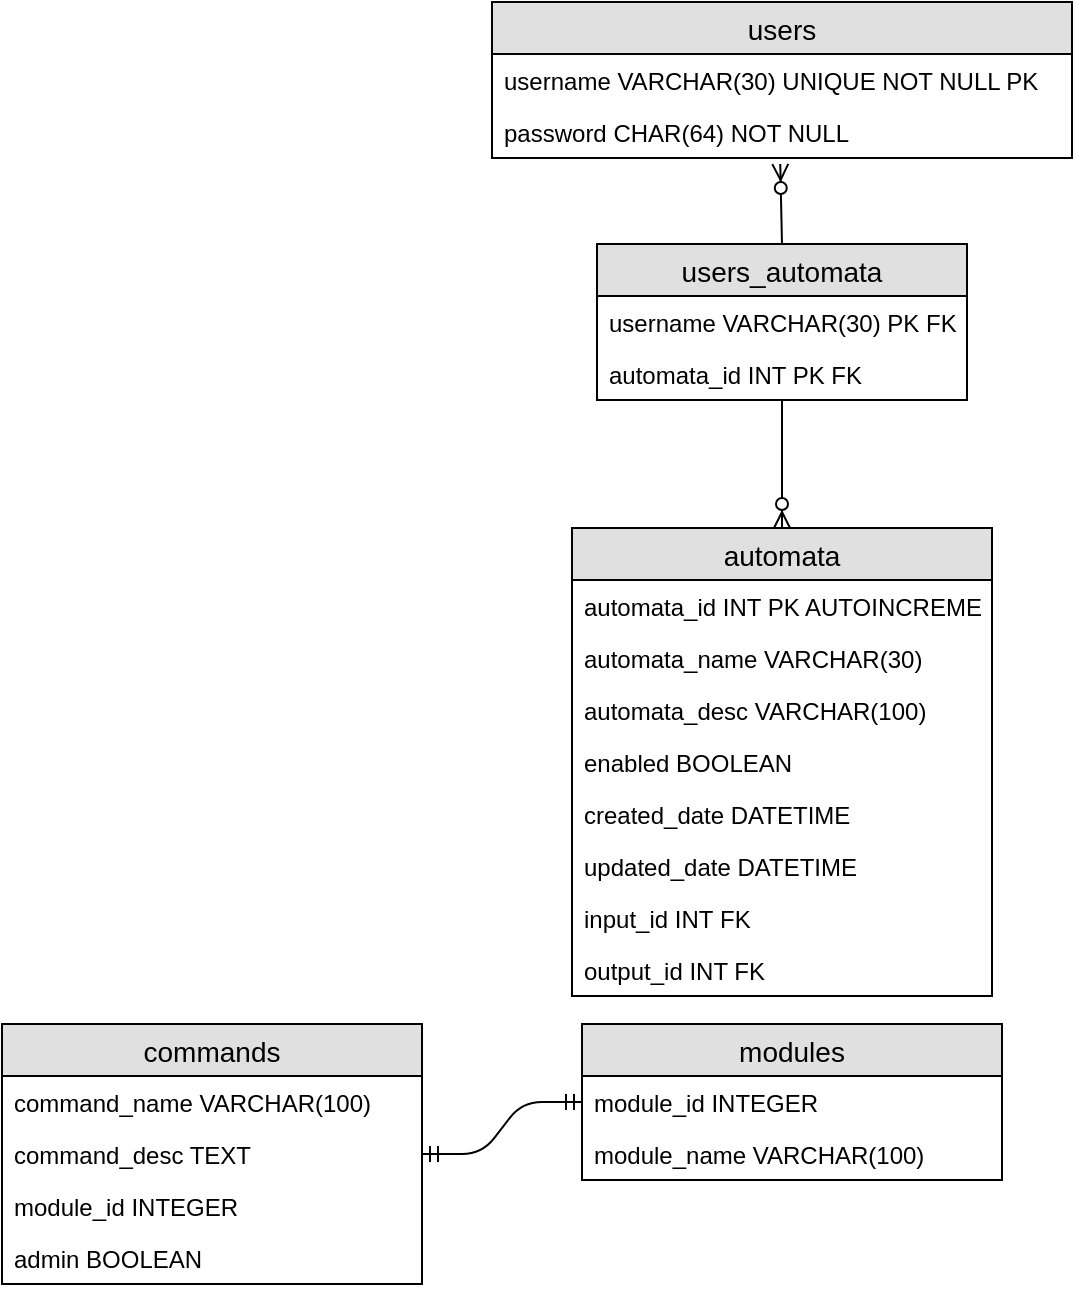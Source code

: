 <mxfile version="10.7.7" type="device"><diagram id="YfpW9o1NooS9sq10jCnv" name="Page-1"><mxGraphModel dx="1058" dy="808" grid="1" gridSize="10" guides="1" tooltips="1" connect="1" arrows="1" fold="1" page="1" pageScale="1" pageWidth="850" pageHeight="1100" background="none" math="0" shadow="0"><root><mxCell id="0"/><mxCell id="1" parent="0"/><mxCell id="XT-BzwZhQajzsgBu3vDY-1" value="users" style="swimlane;fontStyle=0;childLayout=stackLayout;horizontal=1;startSize=26;fillColor=#e0e0e0;horizontalStack=0;resizeParent=1;resizeParentMax=0;resizeLast=0;collapsible=1;marginBottom=0;swimlaneFillColor=#ffffff;align=center;fontSize=14;" parent="1" vertex="1"><mxGeometry x="285" y="49" width="290" height="78" as="geometry"/></mxCell><mxCell id="XT-BzwZhQajzsgBu3vDY-2" value="username VARCHAR(30) UNIQUE NOT NULL PK" style="text;strokeColor=none;fillColor=none;spacingLeft=4;spacingRight=4;overflow=hidden;rotatable=0;points=[[0,0.5],[1,0.5]];portConstraint=eastwest;fontSize=12;" parent="XT-BzwZhQajzsgBu3vDY-1" vertex="1"><mxGeometry y="26" width="290" height="26" as="geometry"/></mxCell><mxCell id="XT-BzwZhQajzsgBu3vDY-3" value="password CHAR(64) NOT NULL&#10;" style="text;strokeColor=none;fillColor=none;spacingLeft=4;spacingRight=4;overflow=hidden;rotatable=0;points=[[0,0.5],[1,0.5]];portConstraint=eastwest;fontSize=12;" parent="XT-BzwZhQajzsgBu3vDY-1" vertex="1"><mxGeometry y="52" width="290" height="26" as="geometry"/></mxCell><mxCell id="XT-BzwZhQajzsgBu3vDY-6" style="edgeStyle=orthogonalEdgeStyle;rounded=0;html=1;endArrow=ERzeroToMany;endFill=1;jettySize=auto;orthogonalLoop=1;exitX=0.5;exitY=0;exitDx=0;exitDy=0;entryX=0.497;entryY=1.115;entryDx=0;entryDy=0;entryPerimeter=0;" parent="1" source="XT-BzwZhQajzsgBu3vDY-8" target="XT-BzwZhQajzsgBu3vDY-3" edge="1"><mxGeometry relative="1" as="geometry"><mxPoint x="140" y="309" as="sourcePoint"/><mxPoint x="460" y="150" as="targetPoint"/><Array as="points"><mxPoint x="429" y="170"/></Array></mxGeometry></mxCell><mxCell id="XT-BzwZhQajzsgBu3vDY-7" value="" style="edgeStyle=orthogonalEdgeStyle;rounded=0;html=1;endArrow=ERzeroToMany;endFill=1;jettySize=auto;orthogonalLoop=1;entryX=0.5;entryY=0;exitX=0.5;exitY=1;entryDx=0;entryDy=0;exitDx=0;exitDy=0;" parent="1" source="XT-BzwZhQajzsgBu3vDY-8" target="XT-BzwZhQajzsgBu3vDY-12" edge="1"><mxGeometry relative="1" as="geometry"><Array as="points"><mxPoint x="430" y="300"/><mxPoint x="430" y="300"/></Array></mxGeometry></mxCell><mxCell id="XT-BzwZhQajzsgBu3vDY-8" value="users_automata" style="swimlane;fontStyle=0;childLayout=stackLayout;horizontal=1;startSize=26;fillColor=#e0e0e0;horizontalStack=0;resizeParent=1;resizeParentMax=0;resizeLast=0;collapsible=1;marginBottom=0;swimlaneFillColor=#ffffff;align=center;fontSize=14;" parent="1" vertex="1"><mxGeometry x="337.5" y="170" width="185" height="78" as="geometry"/></mxCell><mxCell id="XT-BzwZhQajzsgBu3vDY-9" value="username VARCHAR(30) PK FK" style="text;strokeColor=none;fillColor=none;spacingLeft=4;spacingRight=4;overflow=hidden;rotatable=0;points=[[0,0.5],[1,0.5]];portConstraint=eastwest;fontSize=12;" parent="XT-BzwZhQajzsgBu3vDY-8" vertex="1"><mxGeometry y="26" width="185" height="26" as="geometry"/></mxCell><mxCell id="XT-BzwZhQajzsgBu3vDY-10" value="automata_id INT PK FK" style="text;strokeColor=none;fillColor=none;spacingLeft=4;spacingRight=4;overflow=hidden;rotatable=0;points=[[0,0.5],[1,0.5]];portConstraint=eastwest;fontSize=12;" parent="XT-BzwZhQajzsgBu3vDY-8" vertex="1"><mxGeometry y="52" width="185" height="26" as="geometry"/></mxCell><mxCell id="XT-BzwZhQajzsgBu3vDY-12" value="automata" style="swimlane;fontStyle=0;childLayout=stackLayout;horizontal=1;startSize=26;fillColor=#e0e0e0;horizontalStack=0;resizeParent=1;resizeParentMax=0;resizeLast=0;collapsible=1;marginBottom=0;swimlaneFillColor=#ffffff;align=center;fontSize=14;" parent="1" vertex="1"><mxGeometry x="325" y="312" width="210" height="234" as="geometry"/></mxCell><mxCell id="XT-BzwZhQajzsgBu3vDY-13" value="automata_id INT PK AUTOINCREMENT" style="text;strokeColor=none;fillColor=none;spacingLeft=4;spacingRight=4;overflow=hidden;rotatable=0;points=[[0,0.5],[1,0.5]];portConstraint=eastwest;fontSize=12;" parent="XT-BzwZhQajzsgBu3vDY-12" vertex="1"><mxGeometry y="26" width="210" height="26" as="geometry"/></mxCell><mxCell id="XT-BzwZhQajzsgBu3vDY-14" value="automata_name VARCHAR(30) " style="text;strokeColor=none;fillColor=none;spacingLeft=4;spacingRight=4;overflow=hidden;rotatable=0;points=[[0,0.5],[1,0.5]];portConstraint=eastwest;fontSize=12;" parent="XT-BzwZhQajzsgBu3vDY-12" vertex="1"><mxGeometry y="52" width="210" height="26" as="geometry"/></mxCell><mxCell id="XT-BzwZhQajzsgBu3vDY-15" value="automata_desc VARCHAR(100)&#10;" style="text;strokeColor=none;fillColor=none;spacingLeft=4;spacingRight=4;overflow=hidden;rotatable=0;points=[[0,0.5],[1,0.5]];portConstraint=eastwest;fontSize=12;" parent="XT-BzwZhQajzsgBu3vDY-12" vertex="1"><mxGeometry y="78" width="210" height="26" as="geometry"/></mxCell><mxCell id="XT-BzwZhQajzsgBu3vDY-16" value="enabled BOOLEAN&#10;" style="text;strokeColor=none;fillColor=none;spacingLeft=4;spacingRight=4;overflow=hidden;rotatable=0;points=[[0,0.5],[1,0.5]];portConstraint=eastwest;fontSize=12;" parent="XT-BzwZhQajzsgBu3vDY-12" vertex="1"><mxGeometry y="104" width="210" height="26" as="geometry"/></mxCell><mxCell id="WNWqsLhHGON81BbW4UY7-2" value="created_date DATETIME&#10;" style="text;strokeColor=none;fillColor=none;spacingLeft=4;spacingRight=4;overflow=hidden;rotatable=0;points=[[0,0.5],[1,0.5]];portConstraint=eastwest;fontSize=12;" parent="XT-BzwZhQajzsgBu3vDY-12" vertex="1"><mxGeometry y="130" width="210" height="26" as="geometry"/></mxCell><mxCell id="WNWqsLhHGON81BbW4UY7-1" value="updated_date DATETIME&#10;" style="text;strokeColor=none;fillColor=none;spacingLeft=4;spacingRight=4;overflow=hidden;rotatable=0;points=[[0,0.5],[1,0.5]];portConstraint=eastwest;fontSize=12;" parent="XT-BzwZhQajzsgBu3vDY-12" vertex="1"><mxGeometry y="156" width="210" height="26" as="geometry"/></mxCell><mxCell id="XT-BzwZhQajzsgBu3vDY-17" value="input_id INT FK&#10;" style="text;strokeColor=none;fillColor=none;spacingLeft=4;spacingRight=4;overflow=hidden;rotatable=0;points=[[0,0.5],[1,0.5]];portConstraint=eastwest;fontSize=12;" parent="XT-BzwZhQajzsgBu3vDY-12" vertex="1"><mxGeometry y="182" width="210" height="26" as="geometry"/></mxCell><mxCell id="XT-BzwZhQajzsgBu3vDY-52" value="output_id INT FK&#10;" style="text;strokeColor=none;fillColor=none;spacingLeft=4;spacingRight=4;overflow=hidden;rotatable=0;points=[[0,0.5],[1,0.5]];portConstraint=eastwest;fontSize=12;" parent="XT-BzwZhQajzsgBu3vDY-12" vertex="1"><mxGeometry y="208" width="210" height="26" as="geometry"/></mxCell><mxCell id="XT-BzwZhQajzsgBu3vDY-53" value="commands" style="swimlane;fontStyle=0;childLayout=stackLayout;horizontal=1;startSize=26;fillColor=#e0e0e0;horizontalStack=0;resizeParent=1;resizeParentMax=0;resizeLast=0;collapsible=1;marginBottom=0;swimlaneFillColor=#ffffff;align=center;fontSize=14;" parent="1" vertex="1"><mxGeometry x="40" y="560" width="210" height="130" as="geometry"/></mxCell><mxCell id="XT-BzwZhQajzsgBu3vDY-54" value="command_name VARCHAR(100)" style="text;strokeColor=none;fillColor=none;spacingLeft=4;spacingRight=4;overflow=hidden;rotatable=0;points=[[0,0.5],[1,0.5]];portConstraint=eastwest;fontSize=12;" parent="XT-BzwZhQajzsgBu3vDY-53" vertex="1"><mxGeometry y="26" width="210" height="26" as="geometry"/></mxCell><mxCell id="XT-BzwZhQajzsgBu3vDY-55" value="command_desc TEXT" style="text;strokeColor=none;fillColor=none;spacingLeft=4;spacingRight=4;overflow=hidden;rotatable=0;points=[[0,0.5],[1,0.5]];portConstraint=eastwest;fontSize=12;" parent="XT-BzwZhQajzsgBu3vDY-53" vertex="1"><mxGeometry y="52" width="210" height="26" as="geometry"/></mxCell><mxCell id="CS9OfOzIj15x645oRTLW-2" value="module_id INTEGER" style="text;strokeColor=none;fillColor=none;spacingLeft=4;spacingRight=4;overflow=hidden;rotatable=0;points=[[0,0.5],[1,0.5]];portConstraint=eastwest;fontSize=12;" vertex="1" parent="XT-BzwZhQajzsgBu3vDY-53"><mxGeometry y="78" width="210" height="26" as="geometry"/></mxCell><mxCell id="XT-BzwZhQajzsgBu3vDY-56" value="admin BOOLEAN&#10;" style="text;strokeColor=none;fillColor=none;spacingLeft=4;spacingRight=4;overflow=hidden;rotatable=0;points=[[0,0.5],[1,0.5]];portConstraint=eastwest;fontSize=12;" parent="XT-BzwZhQajzsgBu3vDY-53" vertex="1"><mxGeometry y="104" width="210" height="26" as="geometry"/></mxCell><mxCell id="CS9OfOzIj15x645oRTLW-3" value="modules" style="swimlane;fontStyle=0;childLayout=stackLayout;horizontal=1;startSize=26;fillColor=#e0e0e0;horizontalStack=0;resizeParent=1;resizeParentMax=0;resizeLast=0;collapsible=1;marginBottom=0;swimlaneFillColor=#ffffff;align=center;fontSize=14;" vertex="1" parent="1"><mxGeometry x="330" y="560" width="210" height="78" as="geometry"/></mxCell><mxCell id="CS9OfOzIj15x645oRTLW-4" value="module_id INTEGER" style="text;strokeColor=none;fillColor=none;spacingLeft=4;spacingRight=4;overflow=hidden;rotatable=0;points=[[0,0.5],[1,0.5]];portConstraint=eastwest;fontSize=12;" vertex="1" parent="CS9OfOzIj15x645oRTLW-3"><mxGeometry y="26" width="210" height="26" as="geometry"/></mxCell><mxCell id="CS9OfOzIj15x645oRTLW-5" value="module_name VARCHAR(100)" style="text;strokeColor=none;fillColor=none;spacingLeft=4;spacingRight=4;overflow=hidden;rotatable=0;points=[[0,0.5],[1,0.5]];portConstraint=eastwest;fontSize=12;" vertex="1" parent="CS9OfOzIj15x645oRTLW-3"><mxGeometry y="52" width="210" height="26" as="geometry"/></mxCell><mxCell id="CS9OfOzIj15x645oRTLW-9" value="" style="edgeStyle=entityRelationEdgeStyle;fontSize=12;html=1;endArrow=ERmandOne;startArrow=ERmandOne;exitX=1;exitY=0.5;exitDx=0;exitDy=0;entryX=0;entryY=0.5;entryDx=0;entryDy=0;" edge="1" parent="1" source="XT-BzwZhQajzsgBu3vDY-55" target="CS9OfOzIj15x645oRTLW-4"><mxGeometry width="100" height="100" relative="1" as="geometry"><mxPoint x="250" y="664" as="sourcePoint"/><mxPoint x="350" y="564" as="targetPoint"/></mxGeometry></mxCell></root></mxGraphModel></diagram></mxfile>